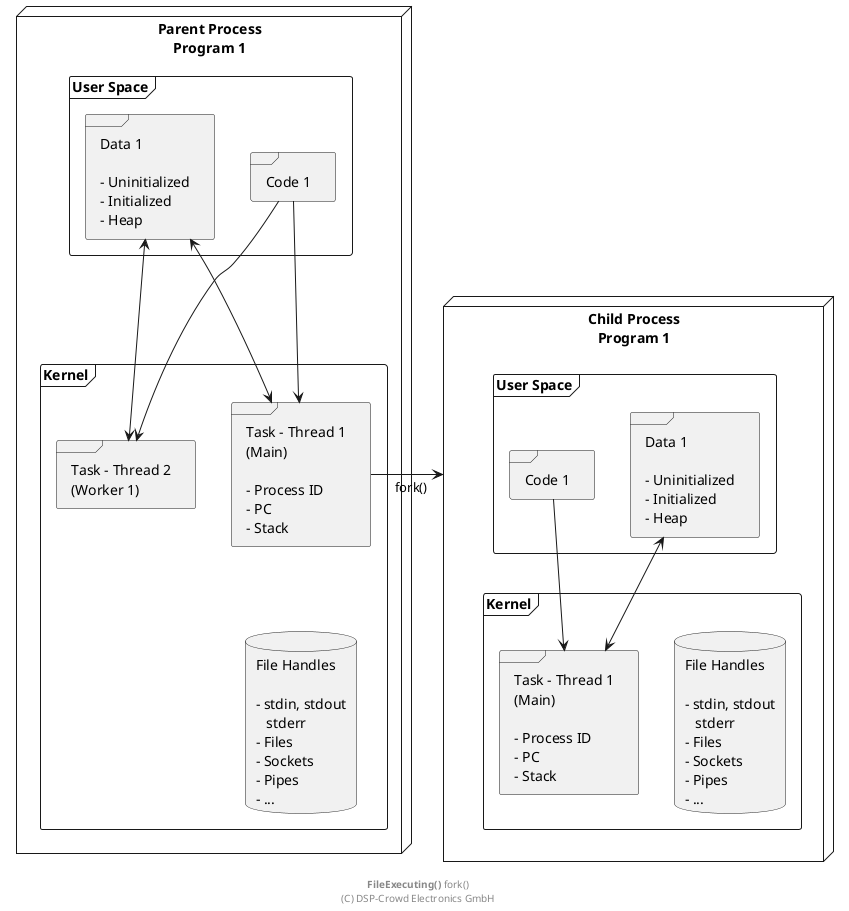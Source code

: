 
@startuml

skinparam backgroundColor #ffffff

node "Parent Process\nProgram 1" as proc1 {
  frame "User Space" as user1 {
    frame "Code 1" as code1
    frame "Data 1\n\n- Uninitialized\n- Initialized\n- Heap" as data1

    data1 -[hidden] code1
  }

  frame "Kernel" as kernel1 {
    frame "Task - Thread 1\n(Main)\n\n- Process ID\n- PC\n- Stack" as thread11
    frame "Task - Thread 2\n(Worker 1)" as thread12
    database "File Handles\n\n- stdin, stdout\n   stderr\n- Files\n- Sockets\n- Pipes\n- ..." as files1

    thread12 -[hidden] thread11
    thread11 -[hidden]- files1
}

  code1 --> thread11
  code1 --> thread12
  thread11 <--> data1
  thread12 <--> data1
}

node "Child Process\nProgram 1" as proc2 {
  frame "User Space" as user2 {
    frame "Code 1" as code2
    frame "Data 1\n\n- Uninitialized\n- Initialized\n- Heap" as data2

    code2 -[hidden] data2
  }

  frame "Kernel" as kernel2 {
    frame "Task - Thread 1\n(Main)\n\n- Process ID\n- PC\n- Stack" as thread21
    database "File Handles\n\n- stdin, stdout\n   stderr\n- Files\n- Sockets\n- Pipes\n- ..." as files2
  
    thread21 -[hidden] files2
  }

  code2 --> thread21
  thread21 <--> data2
}

thread11 -> proc2 : "fork()"

footer **FileExecuting()** fork()\n(C) DSP-Crowd Electronics GmbH

@enduml

